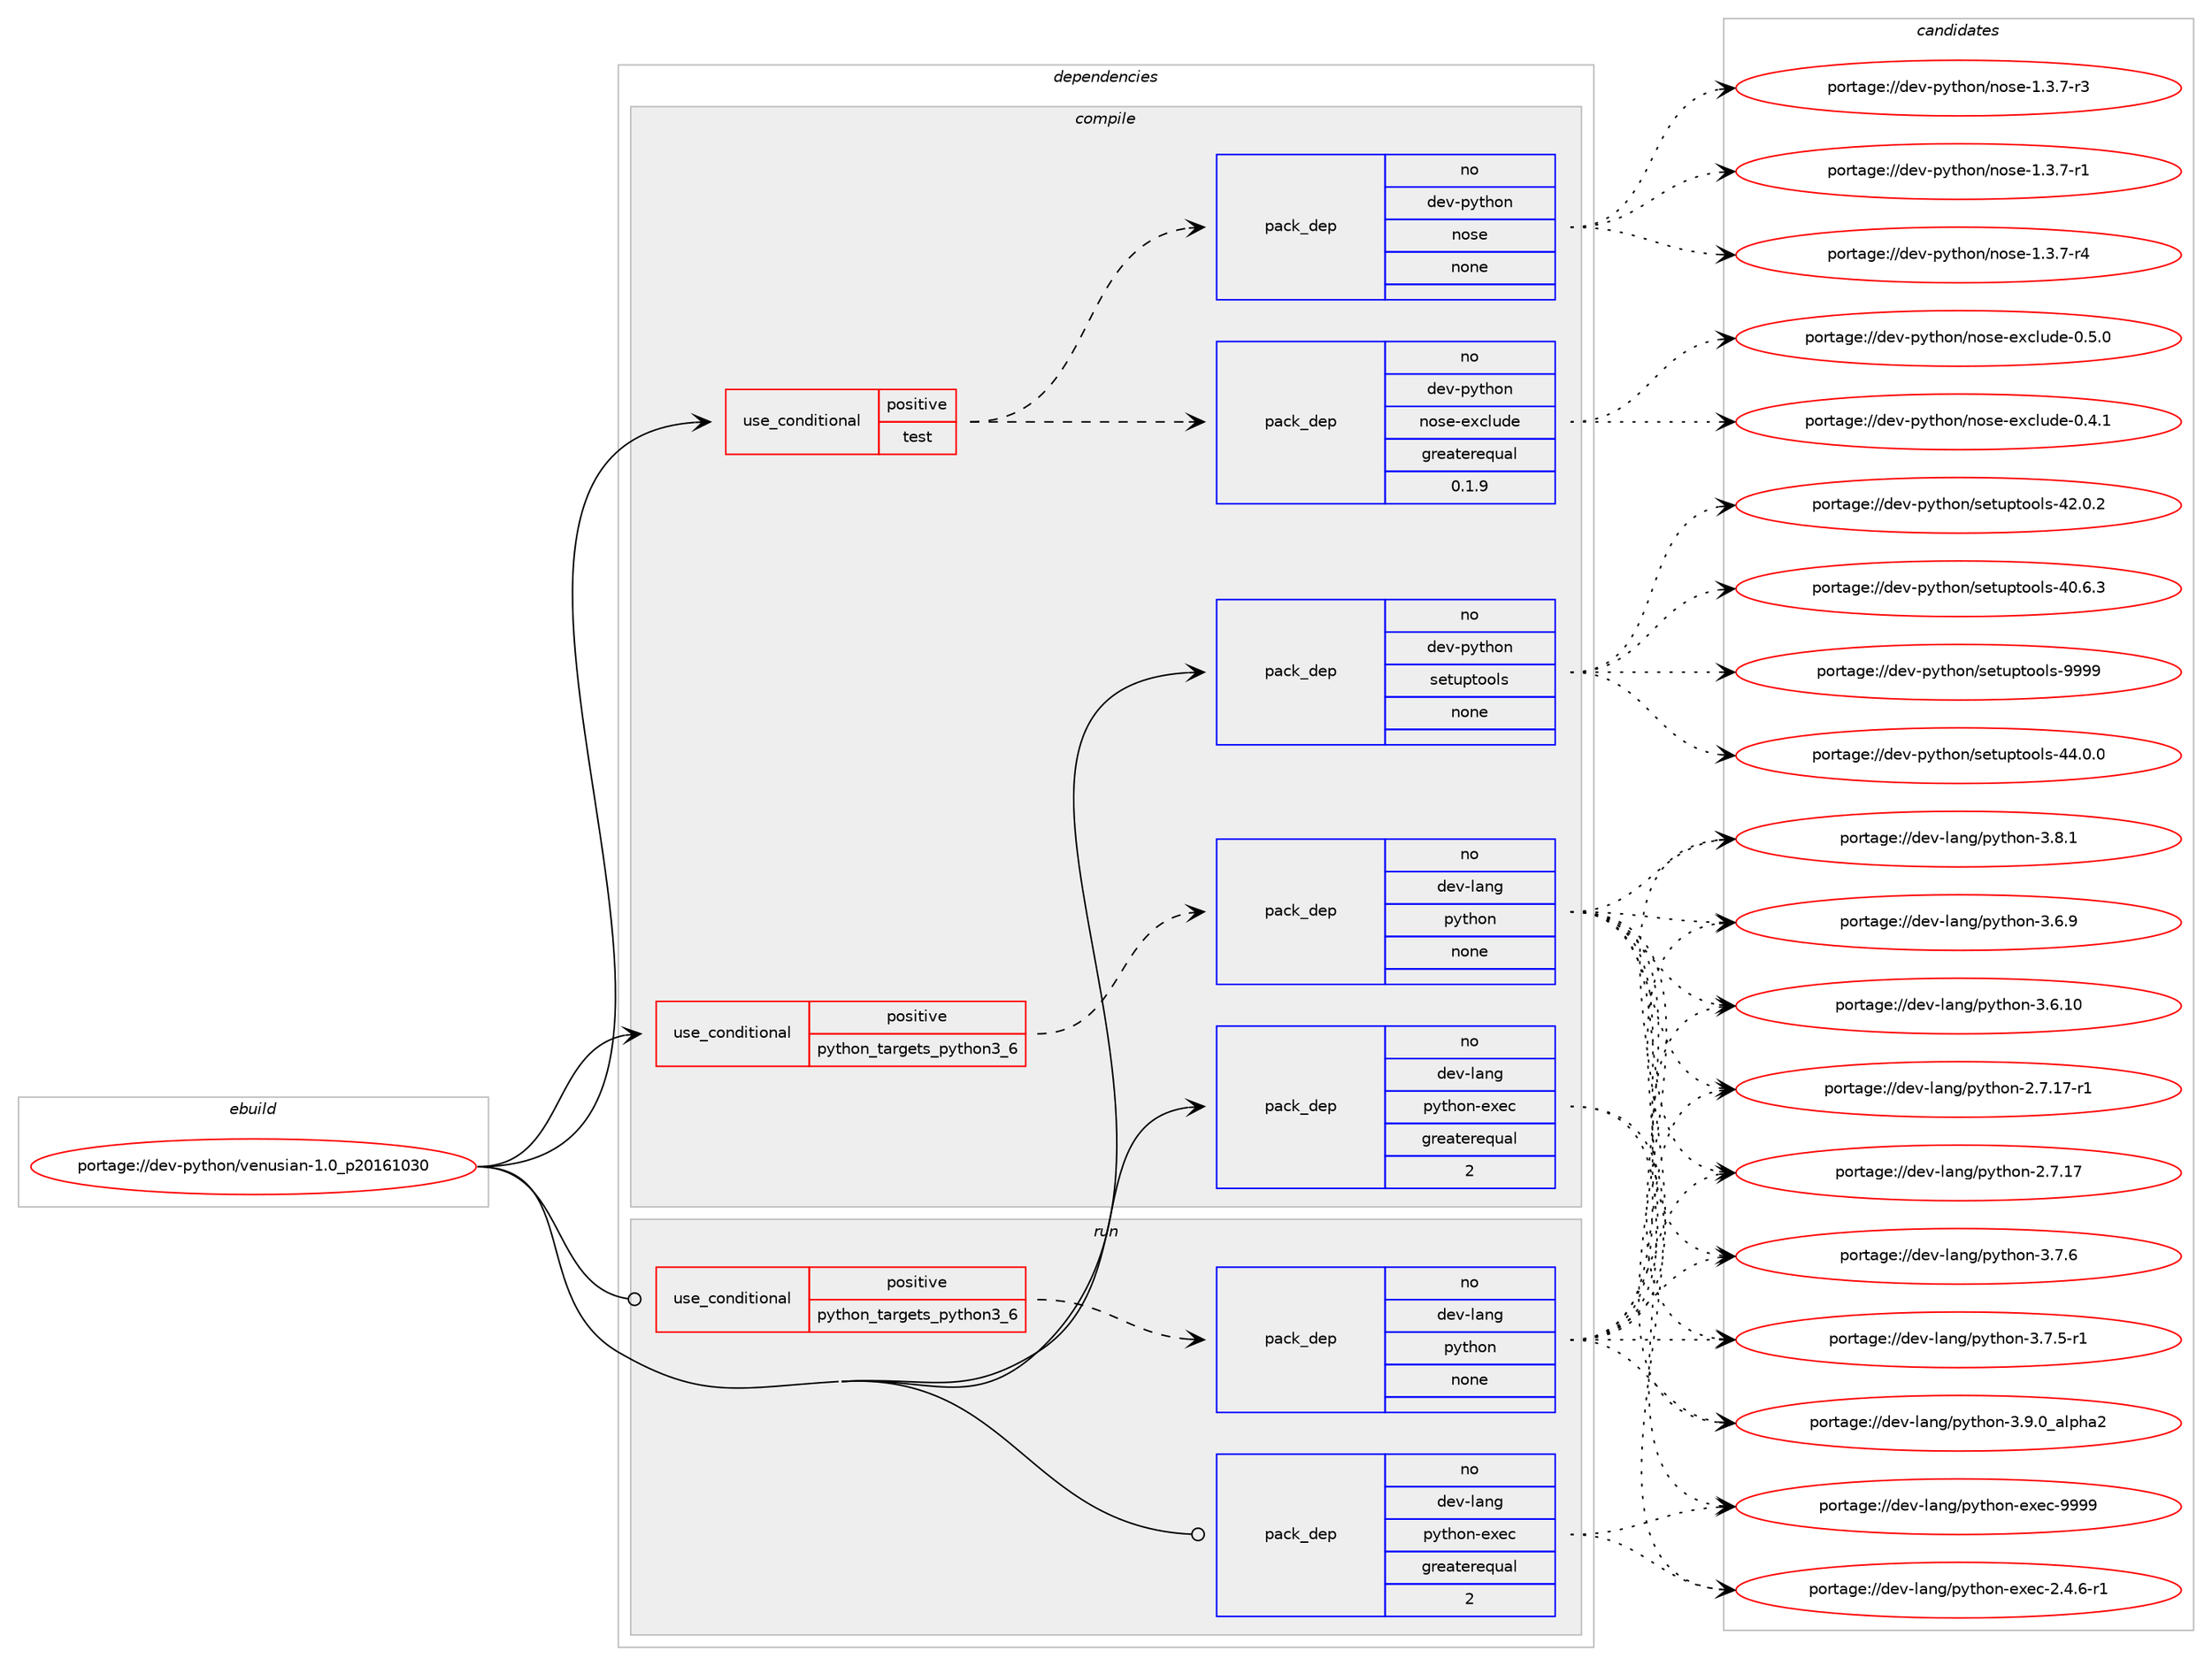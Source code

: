 digraph prolog {

# *************
# Graph options
# *************

newrank=true;
concentrate=true;
compound=true;
graph [rankdir=LR,fontname=Helvetica,fontsize=10,ranksep=1.5];#, ranksep=2.5, nodesep=0.2];
edge  [arrowhead=vee];
node  [fontname=Helvetica,fontsize=10];

# **********
# The ebuild
# **********

subgraph cluster_leftcol {
color=gray;
rank=same;
label=<<i>ebuild</i>>;
id [label="portage://dev-python/venusian-1.0_p20161030", color=red, width=4, href="../dev-python/venusian-1.0_p20161030.svg"];
}

# ****************
# The dependencies
# ****************

subgraph cluster_midcol {
color=gray;
label=<<i>dependencies</i>>;
subgraph cluster_compile {
fillcolor="#eeeeee";
style=filled;
label=<<i>compile</i>>;
subgraph cond104017 {
dependency419170 [label=<<TABLE BORDER="0" CELLBORDER="1" CELLSPACING="0" CELLPADDING="4"><TR><TD ROWSPAN="3" CELLPADDING="10">use_conditional</TD></TR><TR><TD>positive</TD></TR><TR><TD>python_targets_python3_6</TD></TR></TABLE>>, shape=none, color=red];
subgraph pack310270 {
dependency419171 [label=<<TABLE BORDER="0" CELLBORDER="1" CELLSPACING="0" CELLPADDING="4" WIDTH="220"><TR><TD ROWSPAN="6" CELLPADDING="30">pack_dep</TD></TR><TR><TD WIDTH="110">no</TD></TR><TR><TD>dev-lang</TD></TR><TR><TD>python</TD></TR><TR><TD>none</TD></TR><TR><TD></TD></TR></TABLE>>, shape=none, color=blue];
}
dependency419170:e -> dependency419171:w [weight=20,style="dashed",arrowhead="vee"];
}
id:e -> dependency419170:w [weight=20,style="solid",arrowhead="vee"];
subgraph cond104018 {
dependency419172 [label=<<TABLE BORDER="0" CELLBORDER="1" CELLSPACING="0" CELLPADDING="4"><TR><TD ROWSPAN="3" CELLPADDING="10">use_conditional</TD></TR><TR><TD>positive</TD></TR><TR><TD>test</TD></TR></TABLE>>, shape=none, color=red];
subgraph pack310271 {
dependency419173 [label=<<TABLE BORDER="0" CELLBORDER="1" CELLSPACING="0" CELLPADDING="4" WIDTH="220"><TR><TD ROWSPAN="6" CELLPADDING="30">pack_dep</TD></TR><TR><TD WIDTH="110">no</TD></TR><TR><TD>dev-python</TD></TR><TR><TD>nose</TD></TR><TR><TD>none</TD></TR><TR><TD></TD></TR></TABLE>>, shape=none, color=blue];
}
dependency419172:e -> dependency419173:w [weight=20,style="dashed",arrowhead="vee"];
subgraph pack310272 {
dependency419174 [label=<<TABLE BORDER="0" CELLBORDER="1" CELLSPACING="0" CELLPADDING="4" WIDTH="220"><TR><TD ROWSPAN="6" CELLPADDING="30">pack_dep</TD></TR><TR><TD WIDTH="110">no</TD></TR><TR><TD>dev-python</TD></TR><TR><TD>nose-exclude</TD></TR><TR><TD>greaterequal</TD></TR><TR><TD>0.1.9</TD></TR></TABLE>>, shape=none, color=blue];
}
dependency419172:e -> dependency419174:w [weight=20,style="dashed",arrowhead="vee"];
}
id:e -> dependency419172:w [weight=20,style="solid",arrowhead="vee"];
subgraph pack310273 {
dependency419175 [label=<<TABLE BORDER="0" CELLBORDER="1" CELLSPACING="0" CELLPADDING="4" WIDTH="220"><TR><TD ROWSPAN="6" CELLPADDING="30">pack_dep</TD></TR><TR><TD WIDTH="110">no</TD></TR><TR><TD>dev-lang</TD></TR><TR><TD>python-exec</TD></TR><TR><TD>greaterequal</TD></TR><TR><TD>2</TD></TR></TABLE>>, shape=none, color=blue];
}
id:e -> dependency419175:w [weight=20,style="solid",arrowhead="vee"];
subgraph pack310274 {
dependency419176 [label=<<TABLE BORDER="0" CELLBORDER="1" CELLSPACING="0" CELLPADDING="4" WIDTH="220"><TR><TD ROWSPAN="6" CELLPADDING="30">pack_dep</TD></TR><TR><TD WIDTH="110">no</TD></TR><TR><TD>dev-python</TD></TR><TR><TD>setuptools</TD></TR><TR><TD>none</TD></TR><TR><TD></TD></TR></TABLE>>, shape=none, color=blue];
}
id:e -> dependency419176:w [weight=20,style="solid",arrowhead="vee"];
}
subgraph cluster_compileandrun {
fillcolor="#eeeeee";
style=filled;
label=<<i>compile and run</i>>;
}
subgraph cluster_run {
fillcolor="#eeeeee";
style=filled;
label=<<i>run</i>>;
subgraph cond104019 {
dependency419177 [label=<<TABLE BORDER="0" CELLBORDER="1" CELLSPACING="0" CELLPADDING="4"><TR><TD ROWSPAN="3" CELLPADDING="10">use_conditional</TD></TR><TR><TD>positive</TD></TR><TR><TD>python_targets_python3_6</TD></TR></TABLE>>, shape=none, color=red];
subgraph pack310275 {
dependency419178 [label=<<TABLE BORDER="0" CELLBORDER="1" CELLSPACING="0" CELLPADDING="4" WIDTH="220"><TR><TD ROWSPAN="6" CELLPADDING="30">pack_dep</TD></TR><TR><TD WIDTH="110">no</TD></TR><TR><TD>dev-lang</TD></TR><TR><TD>python</TD></TR><TR><TD>none</TD></TR><TR><TD></TD></TR></TABLE>>, shape=none, color=blue];
}
dependency419177:e -> dependency419178:w [weight=20,style="dashed",arrowhead="vee"];
}
id:e -> dependency419177:w [weight=20,style="solid",arrowhead="odot"];
subgraph pack310276 {
dependency419179 [label=<<TABLE BORDER="0" CELLBORDER="1" CELLSPACING="0" CELLPADDING="4" WIDTH="220"><TR><TD ROWSPAN="6" CELLPADDING="30">pack_dep</TD></TR><TR><TD WIDTH="110">no</TD></TR><TR><TD>dev-lang</TD></TR><TR><TD>python-exec</TD></TR><TR><TD>greaterequal</TD></TR><TR><TD>2</TD></TR></TABLE>>, shape=none, color=blue];
}
id:e -> dependency419179:w [weight=20,style="solid",arrowhead="odot"];
}
}

# **************
# The candidates
# **************

subgraph cluster_choices {
rank=same;
color=gray;
label=<<i>candidates</i>>;

subgraph choice310270 {
color=black;
nodesep=1;
choice10010111845108971101034711212111610411111045514657464895971081121049750 [label="portage://dev-lang/python-3.9.0_alpha2", color=red, width=4,href="../dev-lang/python-3.9.0_alpha2.svg"];
choice100101118451089711010347112121116104111110455146564649 [label="portage://dev-lang/python-3.8.1", color=red, width=4,href="../dev-lang/python-3.8.1.svg"];
choice100101118451089711010347112121116104111110455146554654 [label="portage://dev-lang/python-3.7.6", color=red, width=4,href="../dev-lang/python-3.7.6.svg"];
choice1001011184510897110103471121211161041111104551465546534511449 [label="portage://dev-lang/python-3.7.5-r1", color=red, width=4,href="../dev-lang/python-3.7.5-r1.svg"];
choice100101118451089711010347112121116104111110455146544657 [label="portage://dev-lang/python-3.6.9", color=red, width=4,href="../dev-lang/python-3.6.9.svg"];
choice10010111845108971101034711212111610411111045514654464948 [label="portage://dev-lang/python-3.6.10", color=red, width=4,href="../dev-lang/python-3.6.10.svg"];
choice100101118451089711010347112121116104111110455046554649554511449 [label="portage://dev-lang/python-2.7.17-r1", color=red, width=4,href="../dev-lang/python-2.7.17-r1.svg"];
choice10010111845108971101034711212111610411111045504655464955 [label="portage://dev-lang/python-2.7.17", color=red, width=4,href="../dev-lang/python-2.7.17.svg"];
dependency419171:e -> choice10010111845108971101034711212111610411111045514657464895971081121049750:w [style=dotted,weight="100"];
dependency419171:e -> choice100101118451089711010347112121116104111110455146564649:w [style=dotted,weight="100"];
dependency419171:e -> choice100101118451089711010347112121116104111110455146554654:w [style=dotted,weight="100"];
dependency419171:e -> choice1001011184510897110103471121211161041111104551465546534511449:w [style=dotted,weight="100"];
dependency419171:e -> choice100101118451089711010347112121116104111110455146544657:w [style=dotted,weight="100"];
dependency419171:e -> choice10010111845108971101034711212111610411111045514654464948:w [style=dotted,weight="100"];
dependency419171:e -> choice100101118451089711010347112121116104111110455046554649554511449:w [style=dotted,weight="100"];
dependency419171:e -> choice10010111845108971101034711212111610411111045504655464955:w [style=dotted,weight="100"];
}
subgraph choice310271 {
color=black;
nodesep=1;
choice10010111845112121116104111110471101111151014549465146554511452 [label="portage://dev-python/nose-1.3.7-r4", color=red, width=4,href="../dev-python/nose-1.3.7-r4.svg"];
choice10010111845112121116104111110471101111151014549465146554511451 [label="portage://dev-python/nose-1.3.7-r3", color=red, width=4,href="../dev-python/nose-1.3.7-r3.svg"];
choice10010111845112121116104111110471101111151014549465146554511449 [label="portage://dev-python/nose-1.3.7-r1", color=red, width=4,href="../dev-python/nose-1.3.7-r1.svg"];
dependency419173:e -> choice10010111845112121116104111110471101111151014549465146554511452:w [style=dotted,weight="100"];
dependency419173:e -> choice10010111845112121116104111110471101111151014549465146554511451:w [style=dotted,weight="100"];
dependency419173:e -> choice10010111845112121116104111110471101111151014549465146554511449:w [style=dotted,weight="100"];
}
subgraph choice310272 {
color=black;
nodesep=1;
choice10010111845112121116104111110471101111151014510112099108117100101454846534648 [label="portage://dev-python/nose-exclude-0.5.0", color=red, width=4,href="../dev-python/nose-exclude-0.5.0.svg"];
choice10010111845112121116104111110471101111151014510112099108117100101454846524649 [label="portage://dev-python/nose-exclude-0.4.1", color=red, width=4,href="../dev-python/nose-exclude-0.4.1.svg"];
dependency419174:e -> choice10010111845112121116104111110471101111151014510112099108117100101454846534648:w [style=dotted,weight="100"];
dependency419174:e -> choice10010111845112121116104111110471101111151014510112099108117100101454846524649:w [style=dotted,weight="100"];
}
subgraph choice310273 {
color=black;
nodesep=1;
choice10010111845108971101034711212111610411111045101120101994557575757 [label="portage://dev-lang/python-exec-9999", color=red, width=4,href="../dev-lang/python-exec-9999.svg"];
choice10010111845108971101034711212111610411111045101120101994550465246544511449 [label="portage://dev-lang/python-exec-2.4.6-r1", color=red, width=4,href="../dev-lang/python-exec-2.4.6-r1.svg"];
dependency419175:e -> choice10010111845108971101034711212111610411111045101120101994557575757:w [style=dotted,weight="100"];
dependency419175:e -> choice10010111845108971101034711212111610411111045101120101994550465246544511449:w [style=dotted,weight="100"];
}
subgraph choice310274 {
color=black;
nodesep=1;
choice10010111845112121116104111110471151011161171121161111111081154557575757 [label="portage://dev-python/setuptools-9999", color=red, width=4,href="../dev-python/setuptools-9999.svg"];
choice100101118451121211161041111104711510111611711211611111110811545525246484648 [label="portage://dev-python/setuptools-44.0.0", color=red, width=4,href="../dev-python/setuptools-44.0.0.svg"];
choice100101118451121211161041111104711510111611711211611111110811545525046484650 [label="portage://dev-python/setuptools-42.0.2", color=red, width=4,href="../dev-python/setuptools-42.0.2.svg"];
choice100101118451121211161041111104711510111611711211611111110811545524846544651 [label="portage://dev-python/setuptools-40.6.3", color=red, width=4,href="../dev-python/setuptools-40.6.3.svg"];
dependency419176:e -> choice10010111845112121116104111110471151011161171121161111111081154557575757:w [style=dotted,weight="100"];
dependency419176:e -> choice100101118451121211161041111104711510111611711211611111110811545525246484648:w [style=dotted,weight="100"];
dependency419176:e -> choice100101118451121211161041111104711510111611711211611111110811545525046484650:w [style=dotted,weight="100"];
dependency419176:e -> choice100101118451121211161041111104711510111611711211611111110811545524846544651:w [style=dotted,weight="100"];
}
subgraph choice310275 {
color=black;
nodesep=1;
choice10010111845108971101034711212111610411111045514657464895971081121049750 [label="portage://dev-lang/python-3.9.0_alpha2", color=red, width=4,href="../dev-lang/python-3.9.0_alpha2.svg"];
choice100101118451089711010347112121116104111110455146564649 [label="portage://dev-lang/python-3.8.1", color=red, width=4,href="../dev-lang/python-3.8.1.svg"];
choice100101118451089711010347112121116104111110455146554654 [label="portage://dev-lang/python-3.7.6", color=red, width=4,href="../dev-lang/python-3.7.6.svg"];
choice1001011184510897110103471121211161041111104551465546534511449 [label="portage://dev-lang/python-3.7.5-r1", color=red, width=4,href="../dev-lang/python-3.7.5-r1.svg"];
choice100101118451089711010347112121116104111110455146544657 [label="portage://dev-lang/python-3.6.9", color=red, width=4,href="../dev-lang/python-3.6.9.svg"];
choice10010111845108971101034711212111610411111045514654464948 [label="portage://dev-lang/python-3.6.10", color=red, width=4,href="../dev-lang/python-3.6.10.svg"];
choice100101118451089711010347112121116104111110455046554649554511449 [label="portage://dev-lang/python-2.7.17-r1", color=red, width=4,href="../dev-lang/python-2.7.17-r1.svg"];
choice10010111845108971101034711212111610411111045504655464955 [label="portage://dev-lang/python-2.7.17", color=red, width=4,href="../dev-lang/python-2.7.17.svg"];
dependency419178:e -> choice10010111845108971101034711212111610411111045514657464895971081121049750:w [style=dotted,weight="100"];
dependency419178:e -> choice100101118451089711010347112121116104111110455146564649:w [style=dotted,weight="100"];
dependency419178:e -> choice100101118451089711010347112121116104111110455146554654:w [style=dotted,weight="100"];
dependency419178:e -> choice1001011184510897110103471121211161041111104551465546534511449:w [style=dotted,weight="100"];
dependency419178:e -> choice100101118451089711010347112121116104111110455146544657:w [style=dotted,weight="100"];
dependency419178:e -> choice10010111845108971101034711212111610411111045514654464948:w [style=dotted,weight="100"];
dependency419178:e -> choice100101118451089711010347112121116104111110455046554649554511449:w [style=dotted,weight="100"];
dependency419178:e -> choice10010111845108971101034711212111610411111045504655464955:w [style=dotted,weight="100"];
}
subgraph choice310276 {
color=black;
nodesep=1;
choice10010111845108971101034711212111610411111045101120101994557575757 [label="portage://dev-lang/python-exec-9999", color=red, width=4,href="../dev-lang/python-exec-9999.svg"];
choice10010111845108971101034711212111610411111045101120101994550465246544511449 [label="portage://dev-lang/python-exec-2.4.6-r1", color=red, width=4,href="../dev-lang/python-exec-2.4.6-r1.svg"];
dependency419179:e -> choice10010111845108971101034711212111610411111045101120101994557575757:w [style=dotted,weight="100"];
dependency419179:e -> choice10010111845108971101034711212111610411111045101120101994550465246544511449:w [style=dotted,weight="100"];
}
}

}
